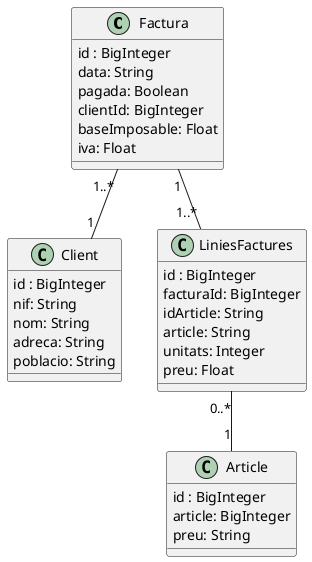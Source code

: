 @startuml

Factura "1..*" -- "1" Client

Factura "1" -- "1..*" LiniesFactures

LiniesFactures "0..*" -- "1" Article

class Factura {
   id : BigInteger
   data: String
   pagada: Boolean
   clientId: BigInteger
   baseImposable: Float
   iva: Float
}

class Client {
   id : BigInteger
   nif: String
   nom: String
   adreca: String
   poblacio: String
}

class LiniesFactures {
   id : BigInteger
   facturaId: BigInteger
   idArticle: String
   article: String
   unitats: Integer
   preu: Float
}

class Article {
   id : BigInteger
   article: BigInteger
   preu: String
}

@enduml